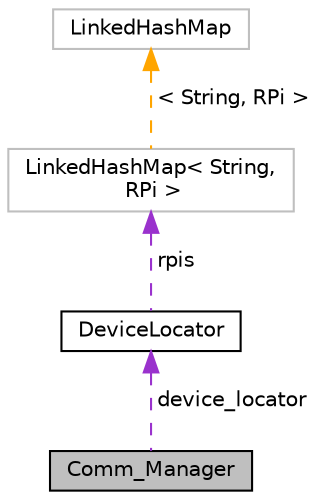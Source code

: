 digraph "Comm_Manager"
{
 // INTERACTIVE_SVG=YES
 // LATEX_PDF_SIZE
  edge [fontname="Helvetica",fontsize="10",labelfontname="Helvetica",labelfontsize="10"];
  node [fontname="Helvetica",fontsize="10",shape=record];
  Node1 [label="Comm_Manager",height=0.2,width=0.4,color="black", fillcolor="grey75", style="filled", fontcolor="black",tooltip="Handles internal communication between Control, RPi and Nodes."];
  Node2 -> Node1 [dir="back",color="darkorchid3",fontsize="10",style="dashed",label=" device_locator" ,fontname="Helvetica"];
  Node2 [label="DeviceLocator",height=0.2,width=0.4,color="black", fillcolor="white", style="filled",URL="$class_device_locator.html",tooltip=" "];
  Node3 -> Node2 [dir="back",color="darkorchid3",fontsize="10",style="dashed",label=" rpis" ,fontname="Helvetica"];
  Node3 [label="LinkedHashMap\< String,\l RPi \>",height=0.2,width=0.4,color="grey75", fillcolor="white", style="filled",tooltip=" "];
  Node4 -> Node3 [dir="back",color="orange",fontsize="10",style="dashed",label=" \< String, RPi \>" ,fontname="Helvetica"];
  Node4 [label="LinkedHashMap",height=0.2,width=0.4,color="grey75", fillcolor="white", style="filled",tooltip=" "];
}
